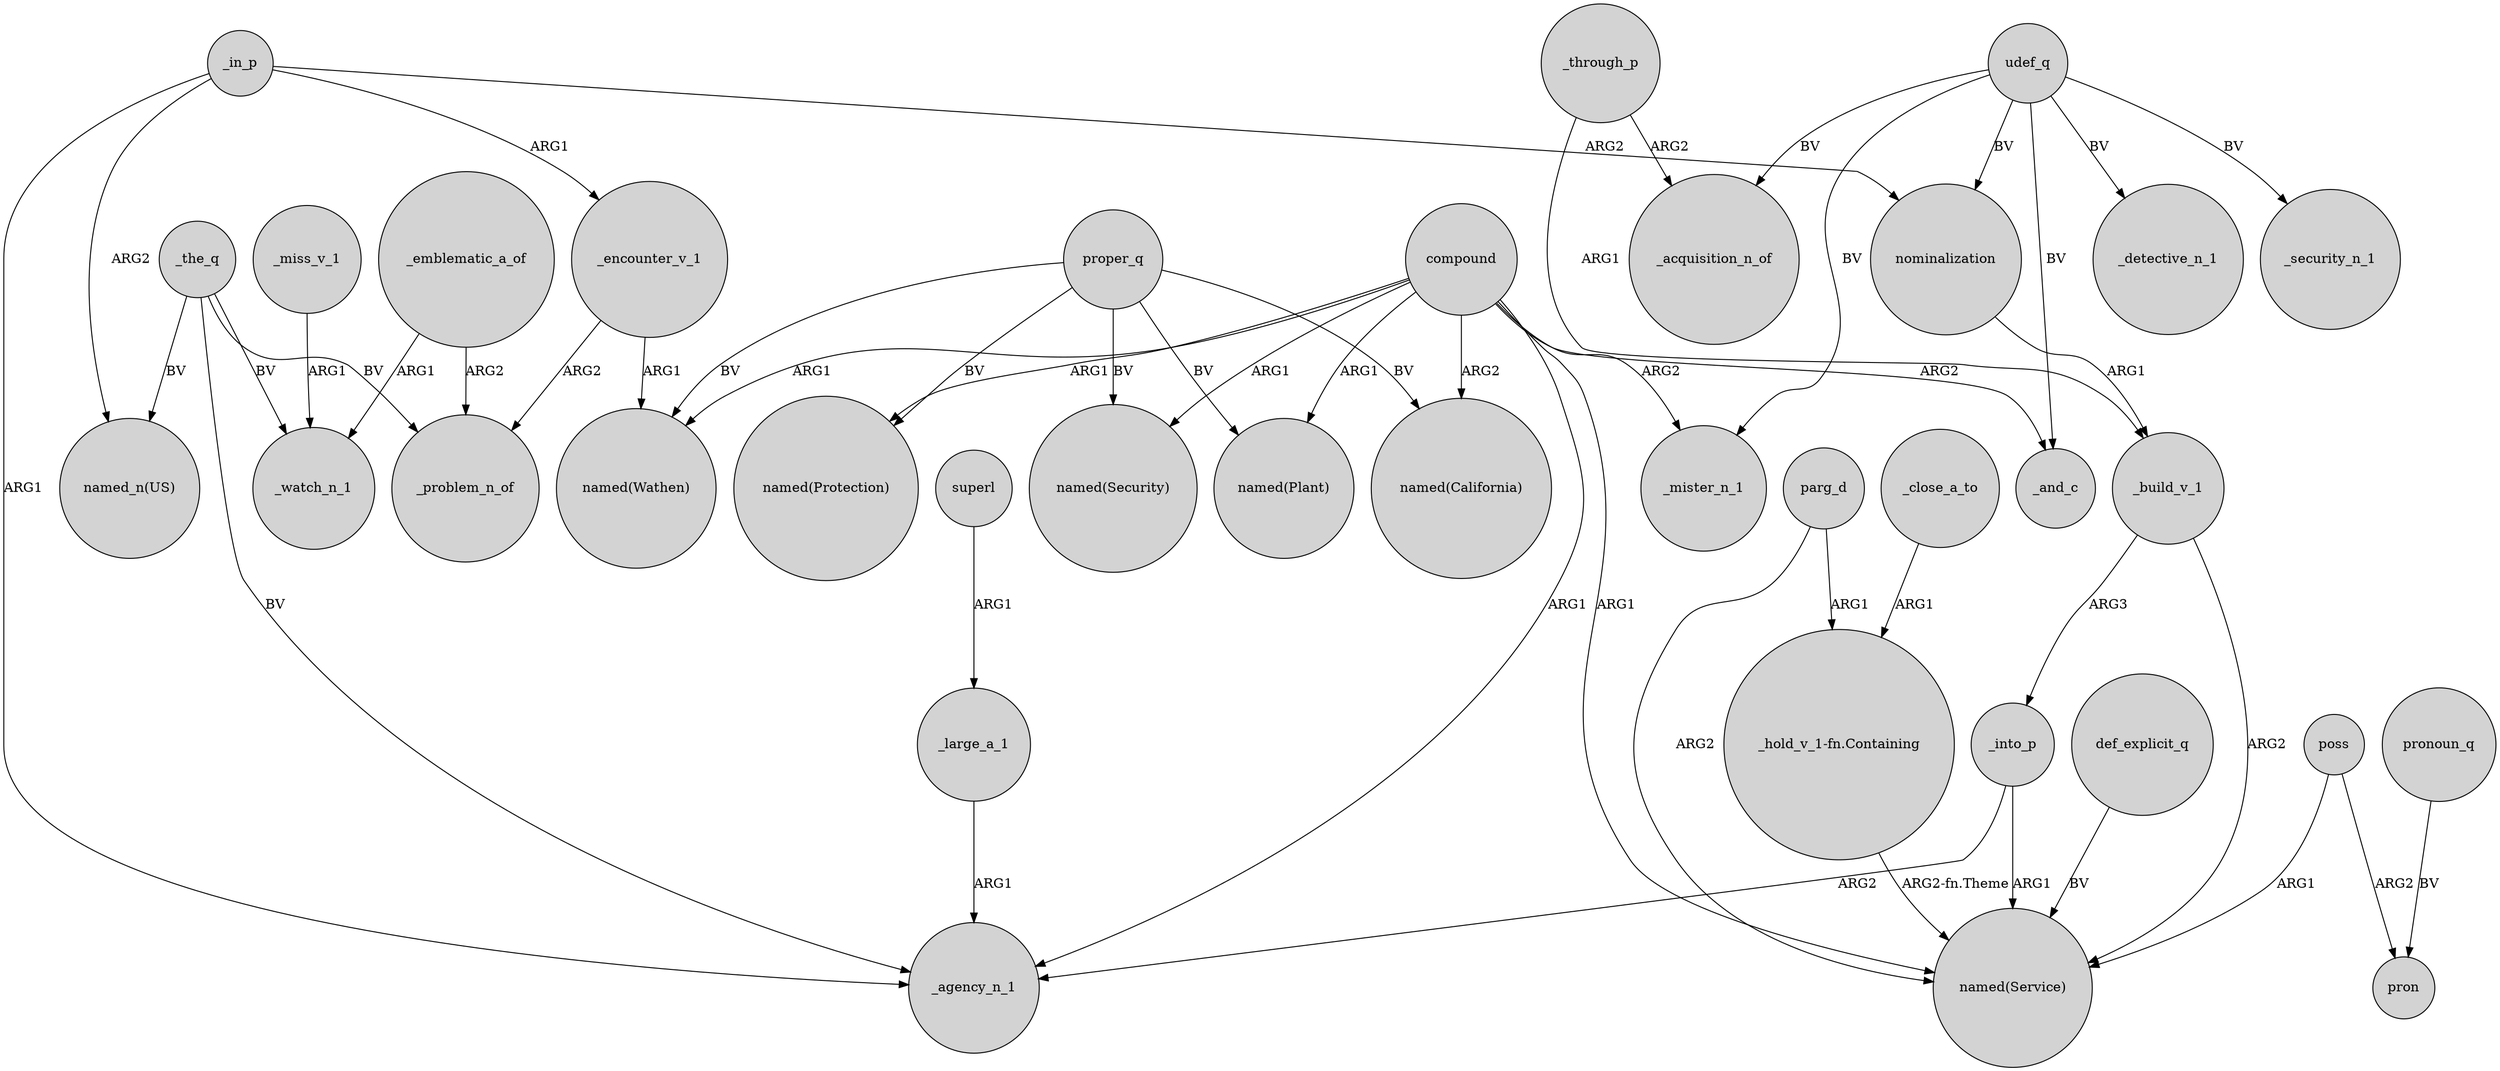 digraph {
	node [shape=circle style=filled]
	superl -> _large_a_1 [label=ARG1]
	_close_a_to -> "_hold_v_1-fn.Containing" [label=ARG1]
	_the_q -> _agency_n_1 [label=BV]
	compound -> _agency_n_1 [label=ARG1]
	compound -> "named(Security)" [label=ARG1]
	proper_q -> "named(Protection)" [label=BV]
	_in_p -> _agency_n_1 [label=ARG1]
	poss -> pron [label=ARG2]
	_emblematic_a_of -> _watch_n_1 [label=ARG1]
	compound -> _mister_n_1 [label=ARG2]
	compound -> "named(Wathen)" [label=ARG1]
	_the_q -> _problem_n_of [label=BV]
	_large_a_1 -> _agency_n_1 [label=ARG1]
	compound -> "named(Protection)" [label=ARG1]
	udef_q -> _mister_n_1 [label=BV]
	proper_q -> "named(California)" [label=BV]
	def_explicit_q -> "named(Service)" [label=BV]
	_in_p -> _encounter_v_1 [label=ARG1]
	_in_p -> "named_n(US)" [label=ARG2]
	parg_d -> "_hold_v_1-fn.Containing" [label=ARG1]
	compound -> "named(Service)" [label=ARG1]
	_the_q -> "named_n(US)" [label=BV]
	_the_q -> _watch_n_1 [label=BV]
	proper_q -> "named(Wathen)" [label=BV]
	pronoun_q -> pron [label=BV]
	_emblematic_a_of -> _problem_n_of [label=ARG2]
	_encounter_v_1 -> "named(Wathen)" [label=ARG1]
	compound -> _and_c [label=ARG2]
	_miss_v_1 -> _watch_n_1 [label=ARG1]
	udef_q -> _acquisition_n_of [label=BV]
	_through_p -> _build_v_1 [label=ARG1]
	_through_p -> _acquisition_n_of [label=ARG2]
	compound -> "named(Plant)" [label=ARG1]
	udef_q -> nominalization [label=BV]
	proper_q -> "named(Plant)" [label=BV]
	_build_v_1 -> "named(Service)" [label=ARG2]
	compound -> "named(California)" [label=ARG2]
	proper_q -> "named(Security)" [label=BV]
	_into_p -> "named(Service)" [label=ARG1]
	_into_p -> _agency_n_1 [label=ARG2]
	parg_d -> "named(Service)" [label=ARG2]
	"_hold_v_1-fn.Containing" -> "named(Service)" [label="ARG2-fn.Theme"]
	nominalization -> _build_v_1 [label=ARG1]
	_in_p -> nominalization [label=ARG2]
	udef_q -> _and_c [label=BV]
	_encounter_v_1 -> _problem_n_of [label=ARG2]
	poss -> "named(Service)" [label=ARG1]
	_build_v_1 -> _into_p [label=ARG3]
	udef_q -> _detective_n_1 [label=BV]
	udef_q -> _security_n_1 [label=BV]
}
